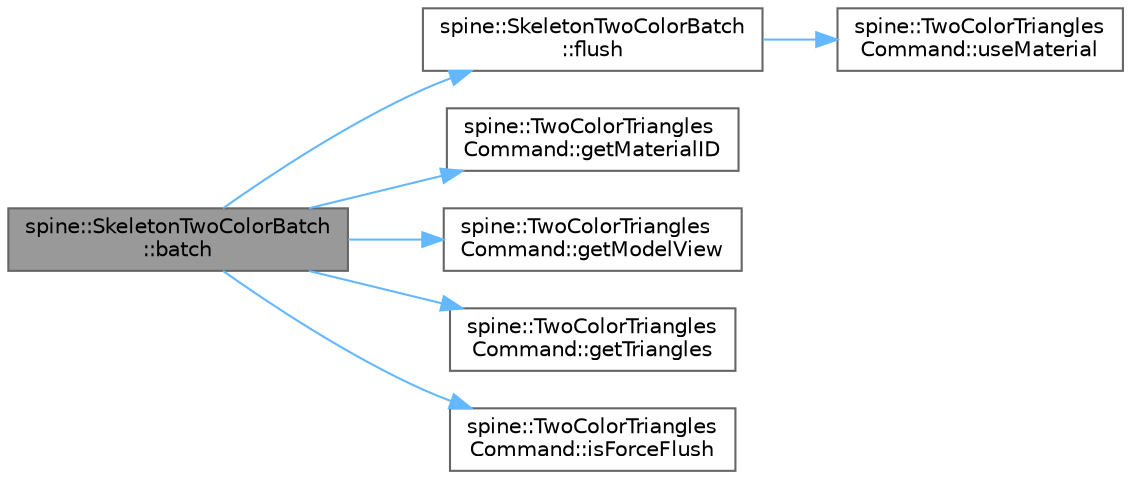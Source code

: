digraph "spine::SkeletonTwoColorBatch::batch"
{
 // LATEX_PDF_SIZE
  bgcolor="transparent";
  edge [fontname=Helvetica,fontsize=10,labelfontname=Helvetica,labelfontsize=10];
  node [fontname=Helvetica,fontsize=10,shape=box,height=0.2,width=0.4];
  rankdir="LR";
  Node1 [id="Node000001",label="spine::SkeletonTwoColorBatch\l::batch",height=0.2,width=0.4,color="gray40", fillcolor="grey60", style="filled", fontcolor="black",tooltip=" "];
  Node1 -> Node2 [id="edge1_Node000001_Node000002",color="steelblue1",style="solid",tooltip=" "];
  Node2 [id="Node000002",label="spine::SkeletonTwoColorBatch\l::flush",height=0.2,width=0.4,color="grey40", fillcolor="white", style="filled",URL="$classspine_1_1_skeleton_two_color_batch.html#a545780760c3f874f1440ed7bf5ce85c1",tooltip=" "];
  Node2 -> Node3 [id="edge2_Node000002_Node000003",color="steelblue1",style="solid",tooltip=" "];
  Node3 [id="Node000003",label="spine::TwoColorTriangles\lCommand::useMaterial",height=0.2,width=0.4,color="grey40", fillcolor="white", style="filled",URL="$classspine_1_1_two_color_triangles_command.html#af94b5a1ddde5fe423a5909f4dbcbc3c4",tooltip=" "];
  Node1 -> Node4 [id="edge3_Node000001_Node000004",color="steelblue1",style="solid",tooltip=" "];
  Node4 [id="Node000004",label="spine::TwoColorTriangles\lCommand::getMaterialID",height=0.2,width=0.4,color="grey40", fillcolor="white", style="filled",URL="$classspine_1_1_two_color_triangles_command.html#a36522af91f9258f5e95e19a1270063fa",tooltip=" "];
  Node1 -> Node5 [id="edge4_Node000001_Node000005",color="steelblue1",style="solid",tooltip=" "];
  Node5 [id="Node000005",label="spine::TwoColorTriangles\lCommand::getModelView",height=0.2,width=0.4,color="grey40", fillcolor="white", style="filled",URL="$classspine_1_1_two_color_triangles_command.html#af8250025675f68a63688163579deaf46",tooltip=" "];
  Node1 -> Node6 [id="edge5_Node000001_Node000006",color="steelblue1",style="solid",tooltip=" "];
  Node6 [id="Node000006",label="spine::TwoColorTriangles\lCommand::getTriangles",height=0.2,width=0.4,color="grey40", fillcolor="white", style="filled",URL="$classspine_1_1_two_color_triangles_command.html#a0b5f2e27a84da91efa9fb76a8b563c98",tooltip=" "];
  Node1 -> Node7 [id="edge6_Node000001_Node000007",color="steelblue1",style="solid",tooltip=" "];
  Node7 [id="Node000007",label="spine::TwoColorTriangles\lCommand::isForceFlush",height=0.2,width=0.4,color="grey40", fillcolor="white", style="filled",URL="$classspine_1_1_two_color_triangles_command.html#afb7a8c02633665fcfb1f5985fa0fe9bc",tooltip=" "];
}
